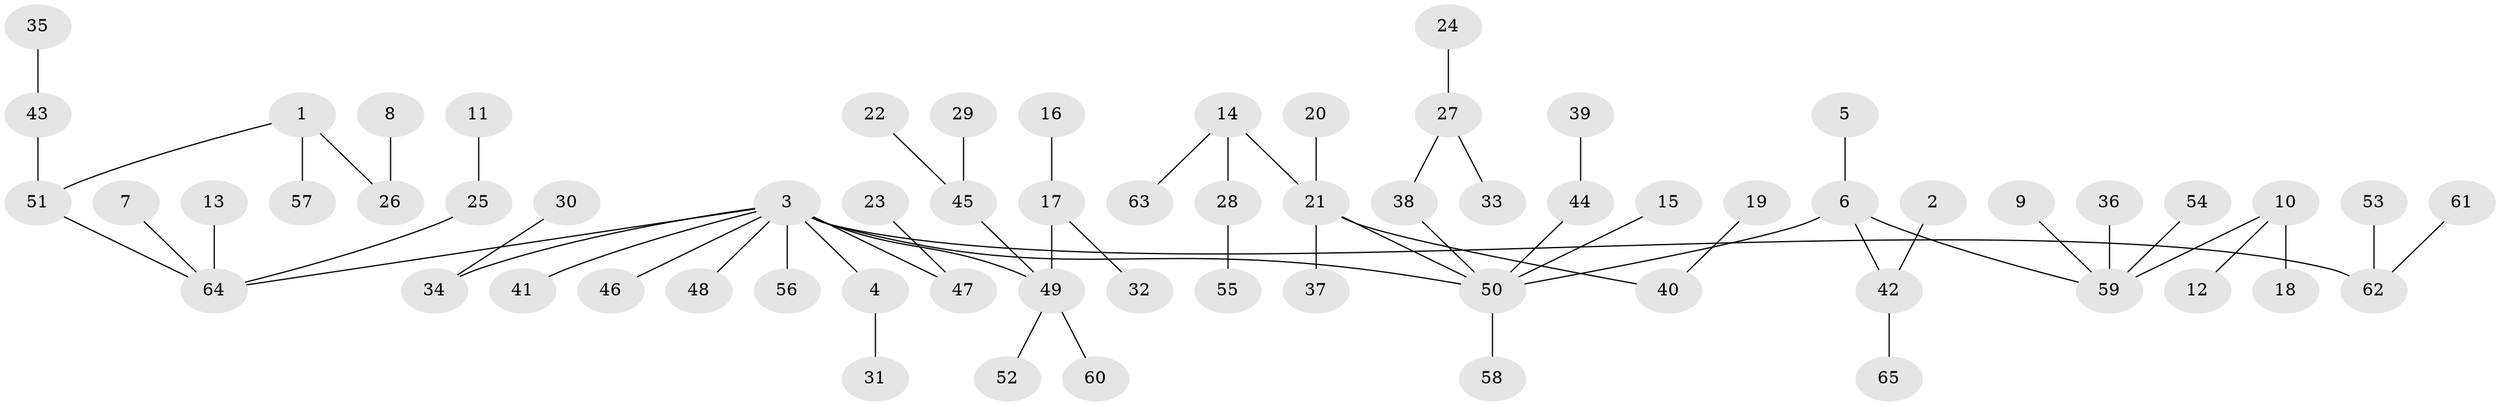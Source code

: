 // original degree distribution, {8: 0.015384615384615385, 7: 0.007692307692307693, 5: 0.023076923076923078, 6: 0.015384615384615385, 2: 0.2846153846153846, 3: 0.1076923076923077, 4: 0.05384615384615385, 1: 0.49230769230769234}
// Generated by graph-tools (version 1.1) at 2025/50/03/09/25 03:50:21]
// undirected, 65 vertices, 64 edges
graph export_dot {
graph [start="1"]
  node [color=gray90,style=filled];
  1;
  2;
  3;
  4;
  5;
  6;
  7;
  8;
  9;
  10;
  11;
  12;
  13;
  14;
  15;
  16;
  17;
  18;
  19;
  20;
  21;
  22;
  23;
  24;
  25;
  26;
  27;
  28;
  29;
  30;
  31;
  32;
  33;
  34;
  35;
  36;
  37;
  38;
  39;
  40;
  41;
  42;
  43;
  44;
  45;
  46;
  47;
  48;
  49;
  50;
  51;
  52;
  53;
  54;
  55;
  56;
  57;
  58;
  59;
  60;
  61;
  62;
  63;
  64;
  65;
  1 -- 26 [weight=1.0];
  1 -- 51 [weight=1.0];
  1 -- 57 [weight=1.0];
  2 -- 42 [weight=1.0];
  3 -- 4 [weight=1.0];
  3 -- 34 [weight=1.0];
  3 -- 41 [weight=1.0];
  3 -- 46 [weight=1.0];
  3 -- 47 [weight=1.0];
  3 -- 48 [weight=1.0];
  3 -- 49 [weight=1.0];
  3 -- 50 [weight=1.0];
  3 -- 56 [weight=1.0];
  3 -- 62 [weight=1.0];
  3 -- 64 [weight=1.0];
  4 -- 31 [weight=1.0];
  5 -- 6 [weight=1.0];
  6 -- 42 [weight=1.0];
  6 -- 50 [weight=1.0];
  6 -- 59 [weight=1.0];
  7 -- 64 [weight=1.0];
  8 -- 26 [weight=1.0];
  9 -- 59 [weight=1.0];
  10 -- 12 [weight=1.0];
  10 -- 18 [weight=1.0];
  10 -- 59 [weight=1.0];
  11 -- 25 [weight=1.0];
  13 -- 64 [weight=1.0];
  14 -- 21 [weight=1.0];
  14 -- 28 [weight=1.0];
  14 -- 63 [weight=1.0];
  15 -- 50 [weight=1.0];
  16 -- 17 [weight=1.0];
  17 -- 32 [weight=1.0];
  17 -- 49 [weight=1.0];
  19 -- 40 [weight=1.0];
  20 -- 21 [weight=1.0];
  21 -- 37 [weight=1.0];
  21 -- 40 [weight=1.0];
  21 -- 50 [weight=1.0];
  22 -- 45 [weight=1.0];
  23 -- 47 [weight=1.0];
  24 -- 27 [weight=1.0];
  25 -- 64 [weight=1.0];
  27 -- 33 [weight=1.0];
  27 -- 38 [weight=1.0];
  28 -- 55 [weight=1.0];
  29 -- 45 [weight=1.0];
  30 -- 34 [weight=1.0];
  35 -- 43 [weight=1.0];
  36 -- 59 [weight=1.0];
  38 -- 50 [weight=1.0];
  39 -- 44 [weight=1.0];
  42 -- 65 [weight=1.0];
  43 -- 51 [weight=1.0];
  44 -- 50 [weight=1.0];
  45 -- 49 [weight=1.0];
  49 -- 52 [weight=1.0];
  49 -- 60 [weight=1.0];
  50 -- 58 [weight=1.0];
  51 -- 64 [weight=1.0];
  53 -- 62 [weight=1.0];
  54 -- 59 [weight=1.0];
  61 -- 62 [weight=1.0];
}
